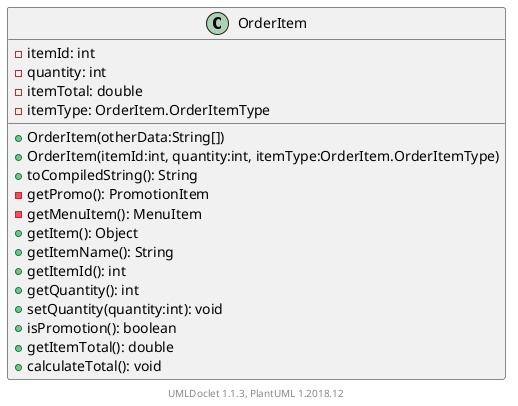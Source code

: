 @startuml

    class OrderItem [[../sg/edu/ntu/scse/cz2002/features/OrderItem.html]] {
        -itemId: int
        -quantity: int
        -itemTotal: double
        -itemType: OrderItem.OrderItemType
        +OrderItem(otherData:String[])
        +OrderItem(itemId:int, quantity:int, itemType:OrderItem.OrderItemType)
        +toCompiledString(): String
        -getPromo(): PromotionItem
        -getMenuItem(): MenuItem
        +getItem(): Object
        +getItemName(): String
        +getItemId(): int
        +getQuantity(): int
        +setQuantity(quantity:int): void
        +isPromotion(): boolean
        +getItemTotal(): double
        +calculateTotal(): void
    }


    center footer UMLDoclet 1.1.3, PlantUML 1.2018.12
@enduml
